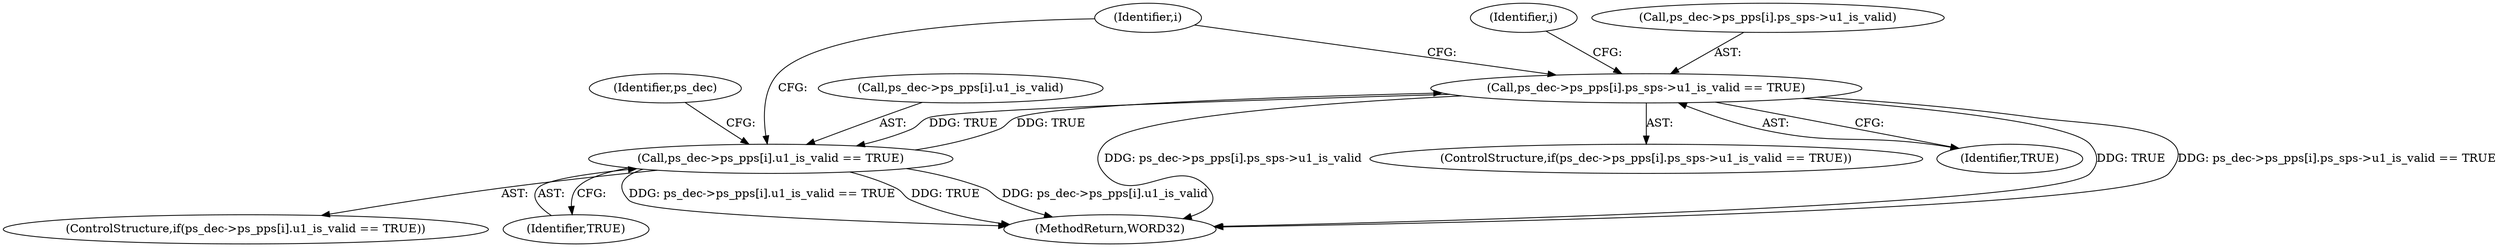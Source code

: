 digraph "0_Android_494561291a503840f385fbcd11d9bc5f4dc502b8_0@array" {
"1000338" [label="(Call,ps_dec->ps_pps[i].ps_sps->u1_is_valid == TRUE)"];
"1000327" [label="(Call,ps_dec->ps_pps[i].u1_is_valid == TRUE)"];
"1000338" [label="(Call,ps_dec->ps_pps[i].ps_sps->u1_is_valid == TRUE)"];
"1001450" [label="(MethodReturn,WORD32)"];
"1000337" [label="(ControlStructure,if(ps_dec->ps_pps[i].ps_sps->u1_is_valid == TRUE))"];
"1000351" [label="(Identifier,j)"];
"1000339" [label="(Call,ps_dec->ps_pps[i].ps_sps->u1_is_valid)"];
"1000327" [label="(Call,ps_dec->ps_pps[i].u1_is_valid == TRUE)"];
"1000343" [label="(Identifier,ps_dec)"];
"1000326" [label="(ControlStructure,if(ps_dec->ps_pps[i].u1_is_valid == TRUE))"];
"1000338" [label="(Call,ps_dec->ps_pps[i].ps_sps->u1_is_valid == TRUE)"];
"1000324" [label="(Identifier,i)"];
"1000328" [label="(Call,ps_dec->ps_pps[i].u1_is_valid)"];
"1000335" [label="(Identifier,TRUE)"];
"1000348" [label="(Identifier,TRUE)"];
"1000338" -> "1000337"  [label="AST: "];
"1000338" -> "1000348"  [label="CFG: "];
"1000339" -> "1000338"  [label="AST: "];
"1000348" -> "1000338"  [label="AST: "];
"1000351" -> "1000338"  [label="CFG: "];
"1000324" -> "1000338"  [label="CFG: "];
"1000338" -> "1001450"  [label="DDG: ps_dec->ps_pps[i].ps_sps->u1_is_valid"];
"1000338" -> "1001450"  [label="DDG: TRUE"];
"1000338" -> "1001450"  [label="DDG: ps_dec->ps_pps[i].ps_sps->u1_is_valid == TRUE"];
"1000338" -> "1000327"  [label="DDG: TRUE"];
"1000327" -> "1000338"  [label="DDG: TRUE"];
"1000327" -> "1000326"  [label="AST: "];
"1000327" -> "1000335"  [label="CFG: "];
"1000328" -> "1000327"  [label="AST: "];
"1000335" -> "1000327"  [label="AST: "];
"1000343" -> "1000327"  [label="CFG: "];
"1000324" -> "1000327"  [label="CFG: "];
"1000327" -> "1001450"  [label="DDG: ps_dec->ps_pps[i].u1_is_valid"];
"1000327" -> "1001450"  [label="DDG: ps_dec->ps_pps[i].u1_is_valid == TRUE"];
"1000327" -> "1001450"  [label="DDG: TRUE"];
}
